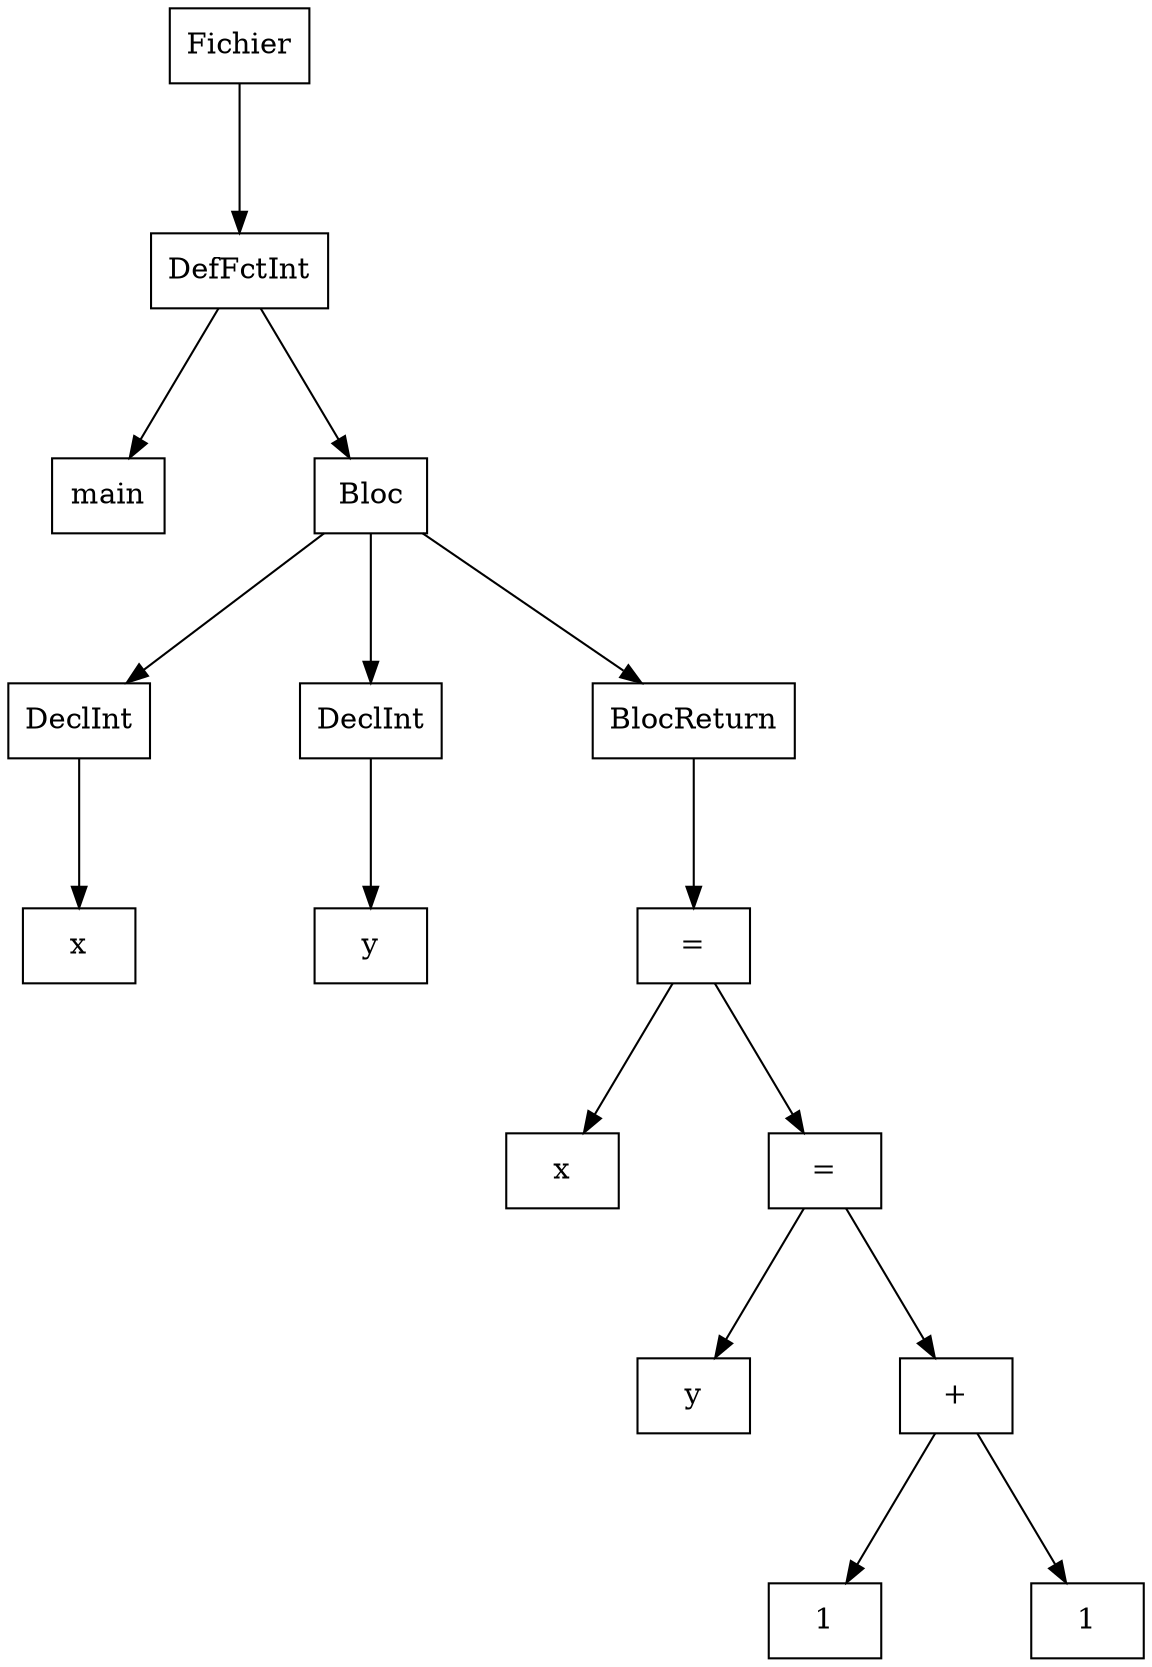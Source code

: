 digraph "ast"{

	nodesep=1;
	ranksep=1;

	N0 [label="Fichier", shape="box"];
	N1 [label="DefFctInt", shape="box"];
	N2 [label="main", shape="box"];
	N3 [label="Bloc", shape="box"];
	N4 [label="DeclInt", shape="box"];
	N5 [label="x", shape="box"];
	N6 [label="DeclInt", shape="box"];
	N7 [label="y", shape="box"];
	N8 [label="BlocReturn", shape="box"];
	N9 [label="=", shape="box"];
	N10 [label="x", shape="box"];
	N11 [label="=", shape="box"];
	N12 [label="y", shape="box"];
	N13 [label="+", shape="box"];
	N14 [label="1", shape="box"];
	N15 [label="1", shape="box"];

	N1 -> N2; 
	N4 -> N5; 
	N3 -> N4; 
	N6 -> N7; 
	N3 -> N6; 
	N9 -> N10; 
	N11 -> N12; 
	N13 -> N14; 
	N13 -> N15; 
	N11 -> N13; 
	N9 -> N11; 
	N8 -> N9; 
	N3 -> N8; 
	N1 -> N3; 
	N0 -> N1; 
}
